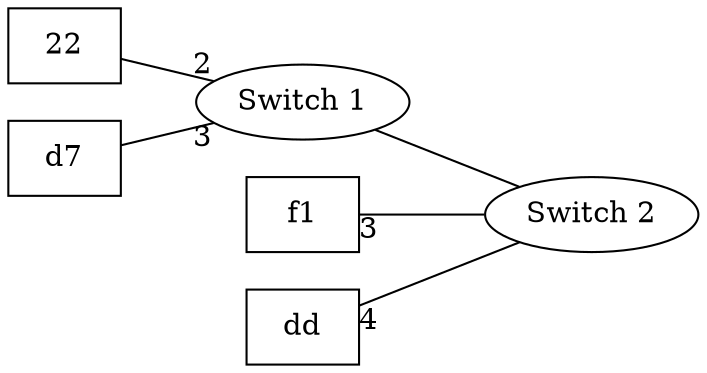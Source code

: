 graph Red{
    size="18,21"
    rankdir="LR"
   
    
    subgraph{
        rankdir="LR"
    "22" [shape=box]
"d7" [shape=box]
    }
        
    
    subgraph{
        rankdir="LR"
    "f1" [shape=box]
"dd" [shape=box]
    }
        
    "Switch 1"--"Switch 2"
"22"--"Switch 1" [headlabel="2"]
"d7"--"Switch 1" [headlabel="3"]
"f1"--"Switch 2" [taillabel="3"]
"dd"--"Switch 2" [taillabel="4"]    
}
